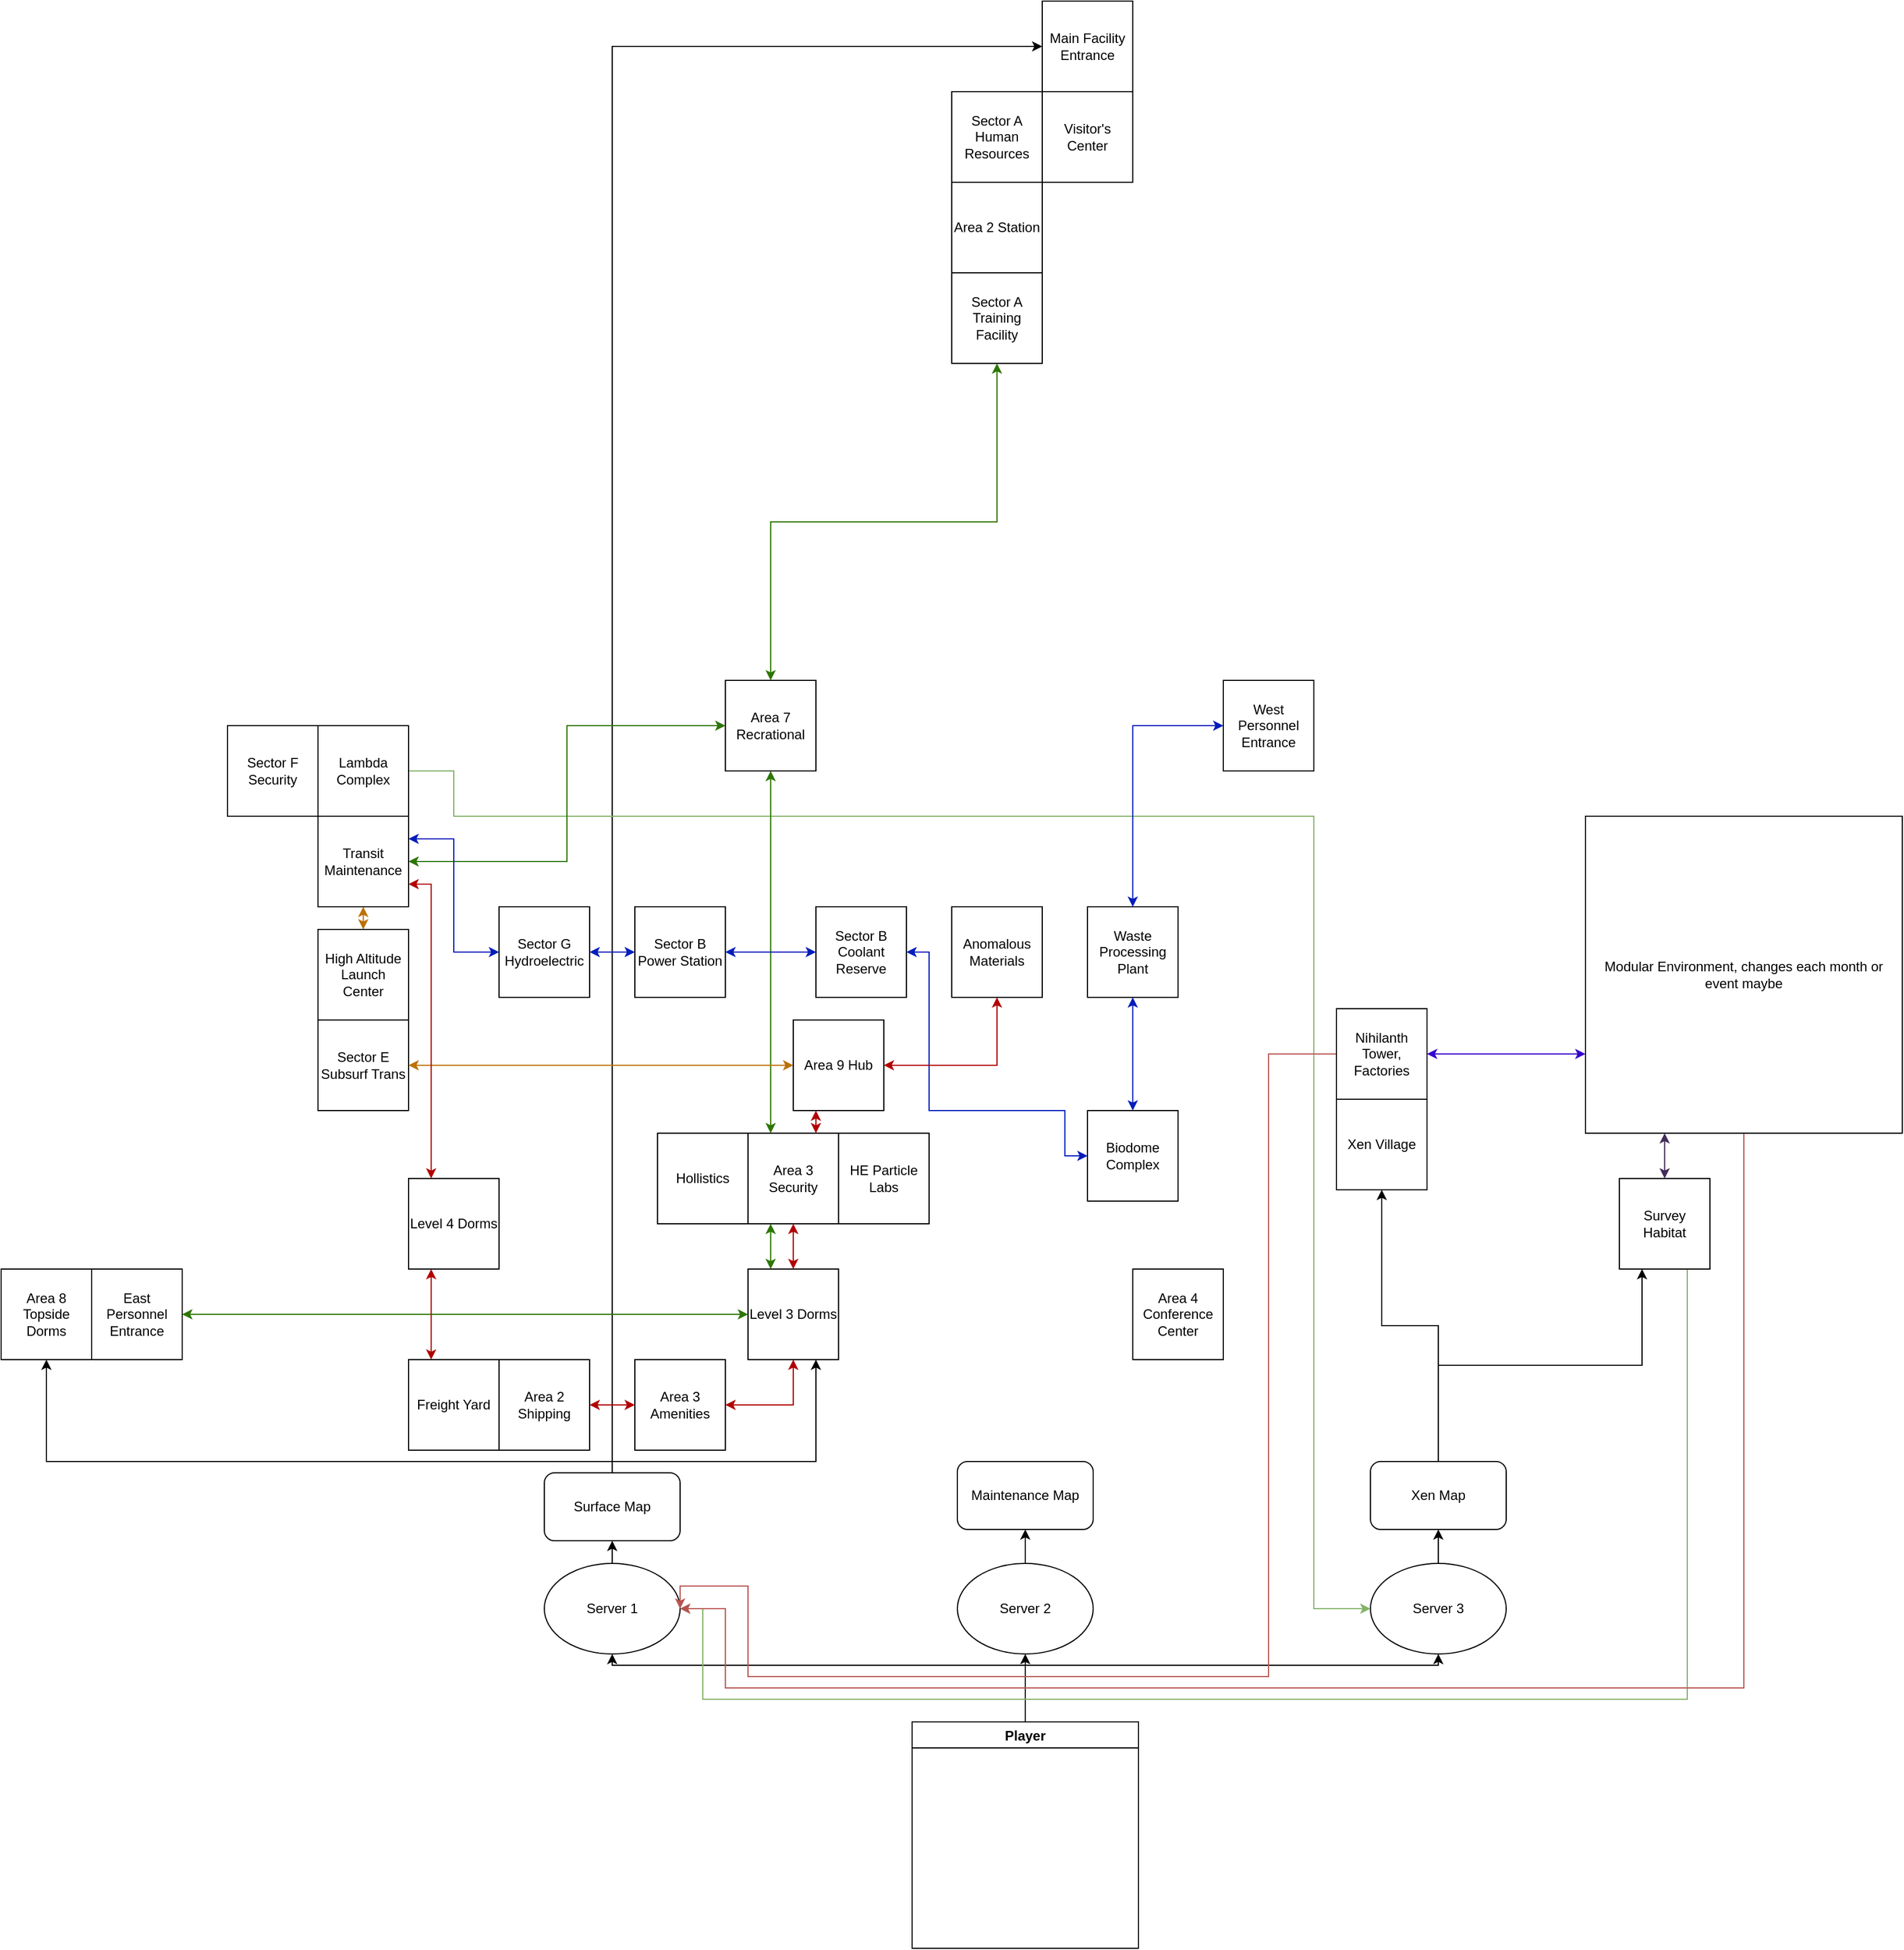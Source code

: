 <mxfile version="16.6.4" type="github">
  <diagram id="pAxz8__UEu0tE-uq1FwQ" name="Page-1">
    <mxGraphModel dx="2871" dy="2224" grid="1" gridSize="10" guides="1" tooltips="1" connect="1" arrows="1" fold="1" page="1" pageScale="1" pageWidth="850" pageHeight="1100" math="0" shadow="0">
      <root>
        <mxCell id="0" />
        <mxCell id="1" parent="0" />
        <mxCell id="gdxoQut8BHxpfie8aeQP-1" style="edgeStyle=orthogonalEdgeStyle;rounded=0;orthogonalLoop=1;jettySize=auto;html=1;exitX=0.5;exitY=0;exitDx=0;exitDy=0;entryX=0.5;entryY=1;entryDx=0;entryDy=0;" parent="1" source="gdxoQut8BHxpfie8aeQP-4" target="gdxoQut8BHxpfie8aeQP-13" edge="1">
          <mxGeometry relative="1" as="geometry">
            <Array as="points">
              <mxPoint x="425" y="430" />
              <mxPoint x="425" y="430" />
            </Array>
          </mxGeometry>
        </mxCell>
        <mxCell id="gdxoQut8BHxpfie8aeQP-2" style="edgeStyle=orthogonalEdgeStyle;rounded=0;orthogonalLoop=1;jettySize=auto;html=1;exitX=0.5;exitY=0;exitDx=0;exitDy=0;entryX=0.5;entryY=1;entryDx=0;entryDy=0;" parent="1" source="gdxoQut8BHxpfie8aeQP-4" target="gdxoQut8BHxpfie8aeQP-8" edge="1">
          <mxGeometry relative="1" as="geometry">
            <Array as="points">
              <mxPoint x="425" y="430" />
              <mxPoint x="60" y="430" />
            </Array>
          </mxGeometry>
        </mxCell>
        <mxCell id="gdxoQut8BHxpfie8aeQP-3" style="edgeStyle=orthogonalEdgeStyle;rounded=0;orthogonalLoop=1;jettySize=auto;html=1;exitX=0.5;exitY=0;exitDx=0;exitDy=0;entryX=0.5;entryY=1;entryDx=0;entryDy=0;" parent="1" source="gdxoQut8BHxpfie8aeQP-4" target="gdxoQut8BHxpfie8aeQP-10" edge="1">
          <mxGeometry relative="1" as="geometry">
            <Array as="points">
              <mxPoint x="425" y="430" />
              <mxPoint x="790" y="430" />
            </Array>
          </mxGeometry>
        </mxCell>
        <mxCell id="gdxoQut8BHxpfie8aeQP-4" value="Player" style="swimlane;" parent="1" vertex="1">
          <mxGeometry x="325" y="480" width="200" height="200" as="geometry" />
        </mxCell>
        <mxCell id="gdxoQut8BHxpfie8aeQP-19" style="edgeStyle=orthogonalEdgeStyle;rounded=0;orthogonalLoop=1;jettySize=auto;html=1;exitX=0.5;exitY=0;exitDx=0;exitDy=0;entryX=0.75;entryY=1;entryDx=0;entryDy=0;" parent="1" source="gdxoQut8BHxpfie8aeQP-5" target="gdxoQut8BHxpfie8aeQP-17" edge="1">
          <mxGeometry relative="1" as="geometry">
            <mxPoint x="320" y="120" as="targetPoint" />
            <Array as="points">
              <mxPoint x="60" y="250" />
              <mxPoint x="240" y="250" />
            </Array>
          </mxGeometry>
        </mxCell>
        <mxCell id="fsi9qY0LOS0fLVxbP0fn-8" style="edgeStyle=orthogonalEdgeStyle;rounded=0;orthogonalLoop=1;jettySize=auto;html=1;exitX=0.5;exitY=0;exitDx=0;exitDy=0;entryX=0;entryY=0.5;entryDx=0;entryDy=0;" edge="1" parent="1" source="gdxoQut8BHxpfie8aeQP-5" target="gdxoQut8BHxpfie8aeQP-15">
          <mxGeometry relative="1" as="geometry">
            <mxPoint x="330" y="-1020" as="targetPoint" />
          </mxGeometry>
        </mxCell>
        <mxCell id="fsi9qY0LOS0fLVxbP0fn-58" style="edgeStyle=orthogonalEdgeStyle;rounded=0;orthogonalLoop=1;jettySize=auto;html=1;exitX=0.5;exitY=0;exitDx=0;exitDy=0;startArrow=none;startFill=0;strokeColor=default;entryX=0.5;entryY=1;entryDx=0;entryDy=0;" edge="1" parent="1" source="gdxoQut8BHxpfie8aeQP-5" target="fsi9qY0LOS0fLVxbP0fn-9">
          <mxGeometry relative="1" as="geometry">
            <mxPoint x="-420" y="200" as="targetPoint" />
            <Array as="points">
              <mxPoint x="60" y="250" />
              <mxPoint x="-440" y="250" />
            </Array>
          </mxGeometry>
        </mxCell>
        <mxCell id="gdxoQut8BHxpfie8aeQP-5" value="Surface Map" style="rounded=1;whiteSpace=wrap;html=1;" parent="1" vertex="1">
          <mxGeometry y="260" width="120" height="60" as="geometry" />
        </mxCell>
        <mxCell id="gdxoQut8BHxpfie8aeQP-22" style="edgeStyle=orthogonalEdgeStyle;rounded=0;orthogonalLoop=1;jettySize=auto;html=1;exitX=0.5;exitY=0;exitDx=0;exitDy=0;entryX=0.25;entryY=1;entryDx=0;entryDy=0;" parent="1" source="gdxoQut8BHxpfie8aeQP-6" target="gdxoQut8BHxpfie8aeQP-21" edge="1">
          <mxGeometry relative="1" as="geometry" />
        </mxCell>
        <mxCell id="gdxoQut8BHxpfie8aeQP-24" style="edgeStyle=orthogonalEdgeStyle;rounded=0;orthogonalLoop=1;jettySize=auto;html=1;exitX=0.5;exitY=0;exitDx=0;exitDy=0;entryX=0.5;entryY=1;entryDx=0;entryDy=0;" parent="1" source="gdxoQut8BHxpfie8aeQP-6" target="gdxoQut8BHxpfie8aeQP-23" edge="1">
          <mxGeometry relative="1" as="geometry" />
        </mxCell>
        <mxCell id="gdxoQut8BHxpfie8aeQP-6" value="Xen Map" style="rounded=1;whiteSpace=wrap;html=1;" parent="1" vertex="1">
          <mxGeometry x="730" y="250" width="120" height="60" as="geometry" />
        </mxCell>
        <mxCell id="gdxoQut8BHxpfie8aeQP-7" style="edgeStyle=orthogonalEdgeStyle;rounded=0;orthogonalLoop=1;jettySize=auto;html=1;exitX=0.5;exitY=0;exitDx=0;exitDy=0;entryX=0.5;entryY=1;entryDx=0;entryDy=0;" parent="1" source="gdxoQut8BHxpfie8aeQP-8" target="gdxoQut8BHxpfie8aeQP-5" edge="1">
          <mxGeometry relative="1" as="geometry" />
        </mxCell>
        <mxCell id="gdxoQut8BHxpfie8aeQP-8" value="Server 1" style="ellipse;whiteSpace=wrap;html=1;" parent="1" vertex="1">
          <mxGeometry y="340" width="120" height="80" as="geometry" />
        </mxCell>
        <mxCell id="gdxoQut8BHxpfie8aeQP-9" style="edgeStyle=orthogonalEdgeStyle;rounded=0;orthogonalLoop=1;jettySize=auto;html=1;exitX=0.5;exitY=0;exitDx=0;exitDy=0;entryX=0.5;entryY=1;entryDx=0;entryDy=0;" parent="1" source="gdxoQut8BHxpfie8aeQP-10" target="gdxoQut8BHxpfie8aeQP-6" edge="1">
          <mxGeometry relative="1" as="geometry" />
        </mxCell>
        <mxCell id="gdxoQut8BHxpfie8aeQP-10" value="Server 3" style="ellipse;whiteSpace=wrap;html=1;" parent="1" vertex="1">
          <mxGeometry x="730" y="340" width="120" height="80" as="geometry" />
        </mxCell>
        <mxCell id="gdxoQut8BHxpfie8aeQP-11" value="Maintenance Map" style="rounded=1;whiteSpace=wrap;html=1;" parent="1" vertex="1">
          <mxGeometry x="365" y="250" width="120" height="60" as="geometry" />
        </mxCell>
        <mxCell id="gdxoQut8BHxpfie8aeQP-12" style="edgeStyle=orthogonalEdgeStyle;rounded=0;orthogonalLoop=1;jettySize=auto;html=1;exitX=0.5;exitY=0;exitDx=0;exitDy=0;entryX=0.5;entryY=1;entryDx=0;entryDy=0;" parent="1" source="gdxoQut8BHxpfie8aeQP-13" target="gdxoQut8BHxpfie8aeQP-11" edge="1">
          <mxGeometry relative="1" as="geometry" />
        </mxCell>
        <mxCell id="gdxoQut8BHxpfie8aeQP-13" value="Server 2" style="ellipse;whiteSpace=wrap;html=1;" parent="1" vertex="1">
          <mxGeometry x="365" y="340" width="120" height="80" as="geometry" />
        </mxCell>
        <mxCell id="gdxoQut8BHxpfie8aeQP-30" style="edgeStyle=orthogonalEdgeStyle;rounded=0;orthogonalLoop=1;jettySize=auto;html=1;exitX=1;exitY=0.5;exitDx=0;exitDy=0;entryX=0;entryY=0.5;entryDx=0;entryDy=0;fillColor=#d5e8d4;strokeColor=#82b366;" parent="1" source="gdxoQut8BHxpfie8aeQP-14" target="gdxoQut8BHxpfie8aeQP-10" edge="1">
          <mxGeometry relative="1" as="geometry">
            <mxPoint x="680" y="380" as="targetPoint" />
            <Array as="points">
              <mxPoint x="-80" y="-360" />
              <mxPoint x="-80" y="-320" />
              <mxPoint x="680" y="-320" />
              <mxPoint x="680" y="380" />
            </Array>
          </mxGeometry>
        </mxCell>
        <mxCell id="gdxoQut8BHxpfie8aeQP-14" value="Lambda Complex" style="whiteSpace=wrap;html=1;aspect=fixed;" parent="1" vertex="1">
          <mxGeometry x="-200" y="-400" width="80" height="80" as="geometry" />
        </mxCell>
        <mxCell id="gdxoQut8BHxpfie8aeQP-15" value="Main Facility Entrance" style="whiteSpace=wrap;html=1;aspect=fixed;" parent="1" vertex="1">
          <mxGeometry x="440" y="-1040" width="80" height="80" as="geometry" />
        </mxCell>
        <mxCell id="fsi9qY0LOS0fLVxbP0fn-67" style="edgeStyle=orthogonalEdgeStyle;rounded=0;orthogonalLoop=1;jettySize=auto;html=1;entryX=0.5;entryY=1;entryDx=0;entryDy=0;startArrow=classic;startFill=1;strokeColor=#2D7600;fillColor=#60a917;exitX=0.25;exitY=0;exitDx=0;exitDy=0;" edge="1" parent="1" source="gdxoQut8BHxpfie8aeQP-16" target="fsi9qY0LOS0fLVxbP0fn-25">
          <mxGeometry relative="1" as="geometry">
            <mxPoint x="230" y="-70" as="sourcePoint" />
            <Array as="points">
              <mxPoint x="200" y="-50" />
              <mxPoint x="200" y="-50" />
            </Array>
          </mxGeometry>
        </mxCell>
        <mxCell id="fsi9qY0LOS0fLVxbP0fn-68" style="edgeStyle=orthogonalEdgeStyle;rounded=0;orthogonalLoop=1;jettySize=auto;html=1;exitX=0.25;exitY=1;exitDx=0;exitDy=0;entryX=0.25;entryY=0;entryDx=0;entryDy=0;startArrow=classic;startFill=1;strokeColor=#2D7600;fillColor=#60a917;" edge="1" parent="1" source="gdxoQut8BHxpfie8aeQP-16" target="gdxoQut8BHxpfie8aeQP-17">
          <mxGeometry relative="1" as="geometry" />
        </mxCell>
        <mxCell id="fsi9qY0LOS0fLVxbP0fn-73" style="edgeStyle=orthogonalEdgeStyle;rounded=0;orthogonalLoop=1;jettySize=auto;html=1;exitX=0.75;exitY=0;exitDx=0;exitDy=0;entryX=0.25;entryY=1;entryDx=0;entryDy=0;startArrow=classic;startFill=1;strokeColor=#B20000;fillColor=#e51400;" edge="1" parent="1" source="gdxoQut8BHxpfie8aeQP-16" target="fsi9qY0LOS0fLVxbP0fn-64">
          <mxGeometry relative="1" as="geometry" />
        </mxCell>
        <mxCell id="gdxoQut8BHxpfie8aeQP-16" value="Area 3 Security" style="whiteSpace=wrap;html=1;aspect=fixed;" parent="1" vertex="1">
          <mxGeometry x="180" y="-40" width="80" height="80" as="geometry" />
        </mxCell>
        <mxCell id="fsi9qY0LOS0fLVxbP0fn-70" style="edgeStyle=orthogonalEdgeStyle;rounded=0;orthogonalLoop=1;jettySize=auto;html=1;exitX=0.5;exitY=0;exitDx=0;exitDy=0;entryX=0.5;entryY=1;entryDx=0;entryDy=0;startArrow=classic;startFill=1;strokeColor=#B20000;fillColor=#e51400;" edge="1" parent="1" source="gdxoQut8BHxpfie8aeQP-17" target="gdxoQut8BHxpfie8aeQP-16">
          <mxGeometry relative="1" as="geometry" />
        </mxCell>
        <mxCell id="gdxoQut8BHxpfie8aeQP-17" value="Level 3 Dorms" style="whiteSpace=wrap;html=1;aspect=fixed;" parent="1" vertex="1">
          <mxGeometry x="180" y="80" width="80" height="80" as="geometry" />
        </mxCell>
        <mxCell id="fsi9qY0LOS0fLVxbP0fn-40" style="edgeStyle=orthogonalEdgeStyle;rounded=0;orthogonalLoop=1;jettySize=auto;html=1;exitX=0;exitY=0.5;exitDx=0;exitDy=0;startArrow=classic;startFill=1;strokeColor=#001DBC;fillColor=#0050ef;entryX=1;entryY=0.5;entryDx=0;entryDy=0;" edge="1" parent="1" source="fsi9qY0LOS0fLVxbP0fn-41" target="fsi9qY0LOS0fLVxbP0fn-44">
          <mxGeometry relative="1" as="geometry">
            <mxPoint x="130" y="-200" as="targetPoint" />
          </mxGeometry>
        </mxCell>
        <mxCell id="gdxoQut8BHxpfie8aeQP-18" value="Biodome Complex" style="whiteSpace=wrap;html=1;aspect=fixed;" parent="1" vertex="1">
          <mxGeometry x="480" y="-60" width="80" height="80" as="geometry" />
        </mxCell>
        <mxCell id="gdxoQut8BHxpfie8aeQP-29" style="edgeStyle=orthogonalEdgeStyle;rounded=0;orthogonalLoop=1;jettySize=auto;html=1;exitX=0.5;exitY=0;exitDx=0;exitDy=0;entryX=0.25;entryY=1;entryDx=0;entryDy=0;fillColor=#76608a;strokeColor=#432D57;startArrow=classic;startFill=1;" parent="1" source="gdxoQut8BHxpfie8aeQP-21" target="gdxoQut8BHxpfie8aeQP-27" edge="1">
          <mxGeometry relative="1" as="geometry">
            <Array as="points">
              <mxPoint x="990" y="-30" />
              <mxPoint x="990" y="-30" />
            </Array>
          </mxGeometry>
        </mxCell>
        <mxCell id="gdxoQut8BHxpfie8aeQP-31" style="edgeStyle=orthogonalEdgeStyle;rounded=0;orthogonalLoop=1;jettySize=auto;html=1;exitX=0.75;exitY=1;exitDx=0;exitDy=0;entryX=1;entryY=0.5;entryDx=0;entryDy=0;fillColor=#d5e8d4;strokeColor=#82b366;gradientColor=#97d077;" parent="1" source="gdxoQut8BHxpfie8aeQP-21" target="gdxoQut8BHxpfie8aeQP-8" edge="1">
          <mxGeometry relative="1" as="geometry">
            <mxPoint x="1000" y="360" as="targetPoint" />
            <Array as="points">
              <mxPoint x="1010" y="460" />
              <mxPoint x="140" y="460" />
              <mxPoint x="140" y="380" />
            </Array>
          </mxGeometry>
        </mxCell>
        <mxCell id="gdxoQut8BHxpfie8aeQP-21" value="Survey Habitat" style="whiteSpace=wrap;html=1;aspect=fixed;" parent="1" vertex="1">
          <mxGeometry x="950" width="80" height="80" as="geometry" />
        </mxCell>
        <mxCell id="gdxoQut8BHxpfie8aeQP-23" value="Xen Village" style="whiteSpace=wrap;html=1;aspect=fixed;" parent="1" vertex="1">
          <mxGeometry x="700" y="-70" width="80" height="80" as="geometry" />
        </mxCell>
        <mxCell id="gdxoQut8BHxpfie8aeQP-28" style="edgeStyle=orthogonalEdgeStyle;rounded=0;orthogonalLoop=1;jettySize=auto;html=1;exitX=1;exitY=0.5;exitDx=0;exitDy=0;entryX=0;entryY=0.75;entryDx=0;entryDy=0;fillColor=#6a00ff;strokeColor=#3700CC;startArrow=classic;startFill=1;" parent="1" source="gdxoQut8BHxpfie8aeQP-25" target="gdxoQut8BHxpfie8aeQP-27" edge="1">
          <mxGeometry relative="1" as="geometry">
            <mxPoint x="880" y="-90" as="targetPoint" />
            <Array as="points">
              <mxPoint x="810" y="-110" />
              <mxPoint x="810" y="-110" />
            </Array>
          </mxGeometry>
        </mxCell>
        <mxCell id="gdxoQut8BHxpfie8aeQP-32" style="edgeStyle=orthogonalEdgeStyle;rounded=0;orthogonalLoop=1;jettySize=auto;html=1;exitX=0;exitY=0.5;exitDx=0;exitDy=0;entryX=1;entryY=0.5;entryDx=0;entryDy=0;fillColor=#f8cecc;strokeColor=#b85450;gradientColor=#ea6b66;" parent="1" source="gdxoQut8BHxpfie8aeQP-25" target="gdxoQut8BHxpfie8aeQP-8" edge="1">
          <mxGeometry relative="1" as="geometry">
            <mxPoint x="160" y="380" as="targetPoint" />
            <Array as="points">
              <mxPoint x="640" y="-110" />
              <mxPoint x="640" y="440" />
              <mxPoint x="180" y="440" />
              <mxPoint x="180" y="360" />
              <mxPoint x="120" y="360" />
            </Array>
          </mxGeometry>
        </mxCell>
        <mxCell id="gdxoQut8BHxpfie8aeQP-25" value="Nihilanth Tower, Factories" style="whiteSpace=wrap;html=1;aspect=fixed;" parent="1" vertex="1">
          <mxGeometry x="700" y="-150" width="80" height="80" as="geometry" />
        </mxCell>
        <mxCell id="gdxoQut8BHxpfie8aeQP-33" style="edgeStyle=orthogonalEdgeStyle;rounded=0;orthogonalLoop=1;jettySize=auto;html=1;exitX=0.5;exitY=1;exitDx=0;exitDy=0;entryX=1;entryY=0.5;entryDx=0;entryDy=0;fillColor=#f8cecc;strokeColor=#b85450;gradientColor=#ea6b66;" parent="1" source="gdxoQut8BHxpfie8aeQP-27" edge="1" target="gdxoQut8BHxpfie8aeQP-8">
          <mxGeometry relative="1" as="geometry">
            <mxPoint x="300" y="450" as="targetPoint" />
            <Array as="points">
              <mxPoint x="1060" y="450" />
              <mxPoint x="160" y="450" />
              <mxPoint x="160" y="380" />
            </Array>
          </mxGeometry>
        </mxCell>
        <mxCell id="gdxoQut8BHxpfie8aeQP-27" value="Modular Environment, changes each month or event maybe" style="whiteSpace=wrap;html=1;aspect=fixed;" parent="1" vertex="1">
          <mxGeometry x="920" y="-320" width="280" height="280" as="geometry" />
        </mxCell>
        <mxCell id="fsi9qY0LOS0fLVxbP0fn-5" value="Anomalous Materials" style="whiteSpace=wrap;html=1;aspect=fixed;" vertex="1" parent="1">
          <mxGeometry x="360" y="-240" width="80" height="80" as="geometry" />
        </mxCell>
        <mxCell id="fsi9qY0LOS0fLVxbP0fn-6" value="HE Particle Labs" style="whiteSpace=wrap;html=1;aspect=fixed;" vertex="1" parent="1">
          <mxGeometry x="260" y="-40" width="80" height="80" as="geometry" />
        </mxCell>
        <mxCell id="fsi9qY0LOS0fLVxbP0fn-42" style="edgeStyle=orthogonalEdgeStyle;rounded=0;orthogonalLoop=1;jettySize=auto;html=1;exitX=0.5;exitY=1;exitDx=0;exitDy=0;startArrow=classic;startFill=1;strokeColor=#001DBC;fillColor=#0050ef;entryX=0.5;entryY=0;entryDx=0;entryDy=0;" edge="1" parent="1" source="fsi9qY0LOS0fLVxbP0fn-7" target="gdxoQut8BHxpfie8aeQP-18">
          <mxGeometry relative="1" as="geometry">
            <mxPoint x="570" y="-90" as="targetPoint" />
          </mxGeometry>
        </mxCell>
        <mxCell id="fsi9qY0LOS0fLVxbP0fn-7" value="Waste Processing Plant" style="whiteSpace=wrap;html=1;aspect=fixed;" vertex="1" parent="1">
          <mxGeometry x="480" y="-240" width="80" height="80" as="geometry" />
        </mxCell>
        <mxCell id="fsi9qY0LOS0fLVxbP0fn-9" value="Area 8 Topside Dorms" style="whiteSpace=wrap;html=1;aspect=fixed;" vertex="1" parent="1">
          <mxGeometry x="-480" y="80" width="80" height="80" as="geometry" />
        </mxCell>
        <mxCell id="fsi9qY0LOS0fLVxbP0fn-55" style="edgeStyle=orthogonalEdgeStyle;rounded=0;orthogonalLoop=1;jettySize=auto;html=1;exitX=1;exitY=0.5;exitDx=0;exitDy=0;entryX=0.5;entryY=1;entryDx=0;entryDy=0;startArrow=classic;startFill=1;strokeColor=#B20000;fillColor=#e51400;" edge="1" parent="1" source="fsi9qY0LOS0fLVxbP0fn-12" target="gdxoQut8BHxpfie8aeQP-17">
          <mxGeometry relative="1" as="geometry" />
        </mxCell>
        <mxCell id="fsi9qY0LOS0fLVxbP0fn-12" value="Area 3 Amenities" style="whiteSpace=wrap;html=1;aspect=fixed;" vertex="1" parent="1">
          <mxGeometry x="80" y="160" width="80" height="80" as="geometry" />
        </mxCell>
        <mxCell id="fsi9qY0LOS0fLVxbP0fn-66" style="edgeStyle=orthogonalEdgeStyle;rounded=0;orthogonalLoop=1;jettySize=auto;html=1;exitX=1;exitY=0.5;exitDx=0;exitDy=0;entryX=0;entryY=0.5;entryDx=0;entryDy=0;startArrow=classic;startFill=1;strokeColor=#2D7600;fillColor=#60a917;" edge="1" parent="1" source="fsi9qY0LOS0fLVxbP0fn-13" target="gdxoQut8BHxpfie8aeQP-17">
          <mxGeometry relative="1" as="geometry" />
        </mxCell>
        <mxCell id="fsi9qY0LOS0fLVxbP0fn-13" value="East Personnel Entrance" style="whiteSpace=wrap;html=1;aspect=fixed;" vertex="1" parent="1">
          <mxGeometry x="-400" y="80" width="80" height="80" as="geometry" />
        </mxCell>
        <mxCell id="fsi9qY0LOS0fLVxbP0fn-21" value="Sector A Human Resources" style="whiteSpace=wrap;html=1;aspect=fixed;" vertex="1" parent="1">
          <mxGeometry x="360" y="-960" width="80" height="80" as="geometry" />
        </mxCell>
        <mxCell id="fsi9qY0LOS0fLVxbP0fn-26" style="edgeStyle=orthogonalEdgeStyle;rounded=0;orthogonalLoop=1;jettySize=auto;html=1;exitX=0.5;exitY=1;exitDx=0;exitDy=0;entryX=0.5;entryY=0;entryDx=0;entryDy=0;fillColor=#60a917;strokeColor=#2D7600;startArrow=classic;startFill=1;" edge="1" parent="1" source="fsi9qY0LOS0fLVxbP0fn-22" target="fsi9qY0LOS0fLVxbP0fn-25">
          <mxGeometry relative="1" as="geometry" />
        </mxCell>
        <mxCell id="fsi9qY0LOS0fLVxbP0fn-22" value="Sector A Training Facility" style="whiteSpace=wrap;html=1;aspect=fixed;" vertex="1" parent="1">
          <mxGeometry x="360" y="-800" width="80" height="80" as="geometry" />
        </mxCell>
        <mxCell id="fsi9qY0LOS0fLVxbP0fn-23" value="Visitor&#39;s Center" style="whiteSpace=wrap;html=1;aspect=fixed;" vertex="1" parent="1">
          <mxGeometry x="440" y="-960" width="80" height="80" as="geometry" />
        </mxCell>
        <mxCell id="fsi9qY0LOS0fLVxbP0fn-24" value="Area 2 Station" style="whiteSpace=wrap;html=1;aspect=fixed;" vertex="1" parent="1">
          <mxGeometry x="360" y="-880" width="80" height="80" as="geometry" />
        </mxCell>
        <mxCell id="fsi9qY0LOS0fLVxbP0fn-59" style="edgeStyle=orthogonalEdgeStyle;rounded=0;orthogonalLoop=1;jettySize=auto;html=1;exitX=0;exitY=0.5;exitDx=0;exitDy=0;entryX=1;entryY=0.5;entryDx=0;entryDy=0;startArrow=classic;startFill=1;strokeColor=#2D7600;fillColor=#60a917;" edge="1" parent="1" source="fsi9qY0LOS0fLVxbP0fn-25" target="fsi9qY0LOS0fLVxbP0fn-35">
          <mxGeometry relative="1" as="geometry" />
        </mxCell>
        <mxCell id="fsi9qY0LOS0fLVxbP0fn-25" value="Area 7 Recrational" style="whiteSpace=wrap;html=1;aspect=fixed;" vertex="1" parent="1">
          <mxGeometry x="160" y="-440" width="80" height="80" as="geometry" />
        </mxCell>
        <mxCell id="fsi9qY0LOS0fLVxbP0fn-76" style="edgeStyle=orthogonalEdgeStyle;rounded=0;orthogonalLoop=1;jettySize=auto;html=1;exitX=0.5;exitY=0;exitDx=0;exitDy=0;entryX=0.5;entryY=1;entryDx=0;entryDy=0;startArrow=classic;startFill=1;strokeColor=#BD7000;fillColor=#f0a30a;" edge="1" parent="1" source="fsi9qY0LOS0fLVxbP0fn-33" target="fsi9qY0LOS0fLVxbP0fn-35">
          <mxGeometry relative="1" as="geometry" />
        </mxCell>
        <mxCell id="fsi9qY0LOS0fLVxbP0fn-33" value="High Altitude Launch Center" style="whiteSpace=wrap;html=1;aspect=fixed;" vertex="1" parent="1">
          <mxGeometry x="-200" y="-220" width="80" height="80" as="geometry" />
        </mxCell>
        <mxCell id="fsi9qY0LOS0fLVxbP0fn-35" value="Transit Maintenance" style="whiteSpace=wrap;html=1;aspect=fixed;" vertex="1" parent="1">
          <mxGeometry x="-200" y="-320" width="80" height="80" as="geometry" />
        </mxCell>
        <mxCell id="fsi9qY0LOS0fLVxbP0fn-36" value="Sector F Security" style="whiteSpace=wrap;html=1;aspect=fixed;" vertex="1" parent="1">
          <mxGeometry x="-280" y="-400" width="80" height="80" as="geometry" />
        </mxCell>
        <mxCell id="fsi9qY0LOS0fLVxbP0fn-57" style="edgeStyle=orthogonalEdgeStyle;rounded=0;orthogonalLoop=1;jettySize=auto;html=1;exitX=0;exitY=0.5;exitDx=0;exitDy=0;entryX=1;entryY=0.25;entryDx=0;entryDy=0;startArrow=classic;startFill=1;strokeColor=#001DBC;fillColor=#0050ef;" edge="1" parent="1" source="fsi9qY0LOS0fLVxbP0fn-39" target="fsi9qY0LOS0fLVxbP0fn-35">
          <mxGeometry relative="1" as="geometry" />
        </mxCell>
        <mxCell id="fsi9qY0LOS0fLVxbP0fn-39" value="Sector G Hydroelectric" style="whiteSpace=wrap;html=1;aspect=fixed;" vertex="1" parent="1">
          <mxGeometry x="-40" y="-240" width="80" height="80" as="geometry" />
        </mxCell>
        <mxCell id="fsi9qY0LOS0fLVxbP0fn-81" style="edgeStyle=orthogonalEdgeStyle;rounded=0;orthogonalLoop=1;jettySize=auto;html=1;exitX=1;exitY=0.5;exitDx=0;exitDy=0;entryX=0;entryY=0.5;entryDx=0;entryDy=0;startArrow=classic;startFill=1;strokeColor=#001DBC;fillColor=#0050ef;" edge="1" parent="1" source="fsi9qY0LOS0fLVxbP0fn-41" target="gdxoQut8BHxpfie8aeQP-18">
          <mxGeometry relative="1" as="geometry">
            <Array as="points">
              <mxPoint x="340" y="-200" />
              <mxPoint x="340" y="-60" />
              <mxPoint x="460" y="-60" />
              <mxPoint x="460" y="-20" />
            </Array>
          </mxGeometry>
        </mxCell>
        <mxCell id="fsi9qY0LOS0fLVxbP0fn-41" value="Sector B Coolant Reserve" style="whiteSpace=wrap;html=1;aspect=fixed;" vertex="1" parent="1">
          <mxGeometry x="240" y="-240" width="80" height="80" as="geometry" />
        </mxCell>
        <mxCell id="fsi9qY0LOS0fLVxbP0fn-45" style="edgeStyle=orthogonalEdgeStyle;rounded=0;orthogonalLoop=1;jettySize=auto;html=1;exitX=0;exitY=0.5;exitDx=0;exitDy=0;entryX=1;entryY=0.5;entryDx=0;entryDy=0;startArrow=classic;startFill=1;strokeColor=#001DBC;fillColor=#0050ef;" edge="1" parent="1" source="fsi9qY0LOS0fLVxbP0fn-44" target="fsi9qY0LOS0fLVxbP0fn-39">
          <mxGeometry relative="1" as="geometry" />
        </mxCell>
        <mxCell id="fsi9qY0LOS0fLVxbP0fn-44" value="Sector B Power Station" style="whiteSpace=wrap;html=1;aspect=fixed;" vertex="1" parent="1">
          <mxGeometry x="80" y="-240" width="80" height="80" as="geometry" />
        </mxCell>
        <mxCell id="fsi9qY0LOS0fLVxbP0fn-46" value="Area 4 Conference Center" style="whiteSpace=wrap;html=1;aspect=fixed;" vertex="1" parent="1">
          <mxGeometry x="520" y="80" width="80" height="80" as="geometry" />
        </mxCell>
        <mxCell id="fsi9qY0LOS0fLVxbP0fn-49" style="edgeStyle=orthogonalEdgeStyle;rounded=0;orthogonalLoop=1;jettySize=auto;html=1;exitX=0;exitY=0.5;exitDx=0;exitDy=0;entryX=0.5;entryY=0;entryDx=0;entryDy=0;startArrow=classic;startFill=1;strokeColor=#001DBC;fillColor=#0050ef;" edge="1" parent="1" source="fsi9qY0LOS0fLVxbP0fn-48" target="fsi9qY0LOS0fLVxbP0fn-7">
          <mxGeometry relative="1" as="geometry" />
        </mxCell>
        <mxCell id="fsi9qY0LOS0fLVxbP0fn-48" value="West Personnel Entrance" style="whiteSpace=wrap;html=1;aspect=fixed;" vertex="1" parent="1">
          <mxGeometry x="600" y="-440" width="80" height="80" as="geometry" />
        </mxCell>
        <mxCell id="fsi9qY0LOS0fLVxbP0fn-54" style="edgeStyle=orthogonalEdgeStyle;rounded=0;orthogonalLoop=1;jettySize=auto;html=1;exitX=1;exitY=0.5;exitDx=0;exitDy=0;entryX=0;entryY=0.5;entryDx=0;entryDy=0;startArrow=classic;startFill=1;strokeColor=#B20000;fillColor=#e51400;" edge="1" parent="1" source="fsi9qY0LOS0fLVxbP0fn-52" target="fsi9qY0LOS0fLVxbP0fn-12">
          <mxGeometry relative="1" as="geometry" />
        </mxCell>
        <mxCell id="fsi9qY0LOS0fLVxbP0fn-52" value="Area 2 Shipping" style="whiteSpace=wrap;html=1;aspect=fixed;" vertex="1" parent="1">
          <mxGeometry x="-40" y="160" width="80" height="80" as="geometry" />
        </mxCell>
        <mxCell id="fsi9qY0LOS0fLVxbP0fn-53" value="Freight Yard" style="whiteSpace=wrap;html=1;aspect=fixed;" vertex="1" parent="1">
          <mxGeometry x="-120" y="160" width="80" height="80" as="geometry" />
        </mxCell>
        <mxCell id="fsi9qY0LOS0fLVxbP0fn-63" value="Sector E Subsurf Trans" style="whiteSpace=wrap;html=1;aspect=fixed;" vertex="1" parent="1">
          <mxGeometry x="-200" y="-140" width="80" height="80" as="geometry" />
        </mxCell>
        <mxCell id="fsi9qY0LOS0fLVxbP0fn-71" style="edgeStyle=orthogonalEdgeStyle;rounded=0;orthogonalLoop=1;jettySize=auto;html=1;exitX=0;exitY=0.5;exitDx=0;exitDy=0;startArrow=classic;startFill=1;strokeColor=#BD7000;fillColor=#f0a30a;entryX=1;entryY=0.5;entryDx=0;entryDy=0;" edge="1" parent="1" source="fsi9qY0LOS0fLVxbP0fn-64" target="fsi9qY0LOS0fLVxbP0fn-63">
          <mxGeometry relative="1" as="geometry">
            <mxPoint x="-60" y="-100" as="targetPoint" />
          </mxGeometry>
        </mxCell>
        <mxCell id="fsi9qY0LOS0fLVxbP0fn-74" style="edgeStyle=orthogonalEdgeStyle;rounded=0;orthogonalLoop=1;jettySize=auto;html=1;exitX=1;exitY=0.5;exitDx=0;exitDy=0;entryX=0.5;entryY=1;entryDx=0;entryDy=0;startArrow=classic;startFill=1;strokeColor=#B20000;fillColor=#e51400;" edge="1" parent="1" source="fsi9qY0LOS0fLVxbP0fn-64" target="fsi9qY0LOS0fLVxbP0fn-5">
          <mxGeometry relative="1" as="geometry" />
        </mxCell>
        <mxCell id="fsi9qY0LOS0fLVxbP0fn-64" value="Area 9 Hub" style="whiteSpace=wrap;html=1;aspect=fixed;" vertex="1" parent="1">
          <mxGeometry x="220" y="-140" width="80" height="80" as="geometry" />
        </mxCell>
        <mxCell id="fsi9qY0LOS0fLVxbP0fn-75" value="Hollistics" style="whiteSpace=wrap;html=1;aspect=fixed;" vertex="1" parent="1">
          <mxGeometry x="100" y="-40" width="80" height="80" as="geometry" />
        </mxCell>
        <mxCell id="fsi9qY0LOS0fLVxbP0fn-79" style="edgeStyle=orthogonalEdgeStyle;rounded=0;orthogonalLoop=1;jettySize=auto;html=1;exitX=0.25;exitY=0;exitDx=0;exitDy=0;entryX=1;entryY=0.75;entryDx=0;entryDy=0;startArrow=classic;startFill=1;strokeColor=#B20000;fillColor=#e51400;" edge="1" parent="1" source="fsi9qY0LOS0fLVxbP0fn-77" target="fsi9qY0LOS0fLVxbP0fn-35">
          <mxGeometry relative="1" as="geometry" />
        </mxCell>
        <mxCell id="fsi9qY0LOS0fLVxbP0fn-80" style="edgeStyle=orthogonalEdgeStyle;rounded=0;orthogonalLoop=1;jettySize=auto;html=1;exitX=0.25;exitY=1;exitDx=0;exitDy=0;entryX=0.25;entryY=0;entryDx=0;entryDy=0;startArrow=classic;startFill=1;strokeColor=#B20000;fillColor=#e51400;" edge="1" parent="1" source="fsi9qY0LOS0fLVxbP0fn-77" target="fsi9qY0LOS0fLVxbP0fn-53">
          <mxGeometry relative="1" as="geometry" />
        </mxCell>
        <mxCell id="fsi9qY0LOS0fLVxbP0fn-77" value="Level 4 Dorms" style="whiteSpace=wrap;html=1;aspect=fixed;" vertex="1" parent="1">
          <mxGeometry x="-120" width="80" height="80" as="geometry" />
        </mxCell>
      </root>
    </mxGraphModel>
  </diagram>
</mxfile>
